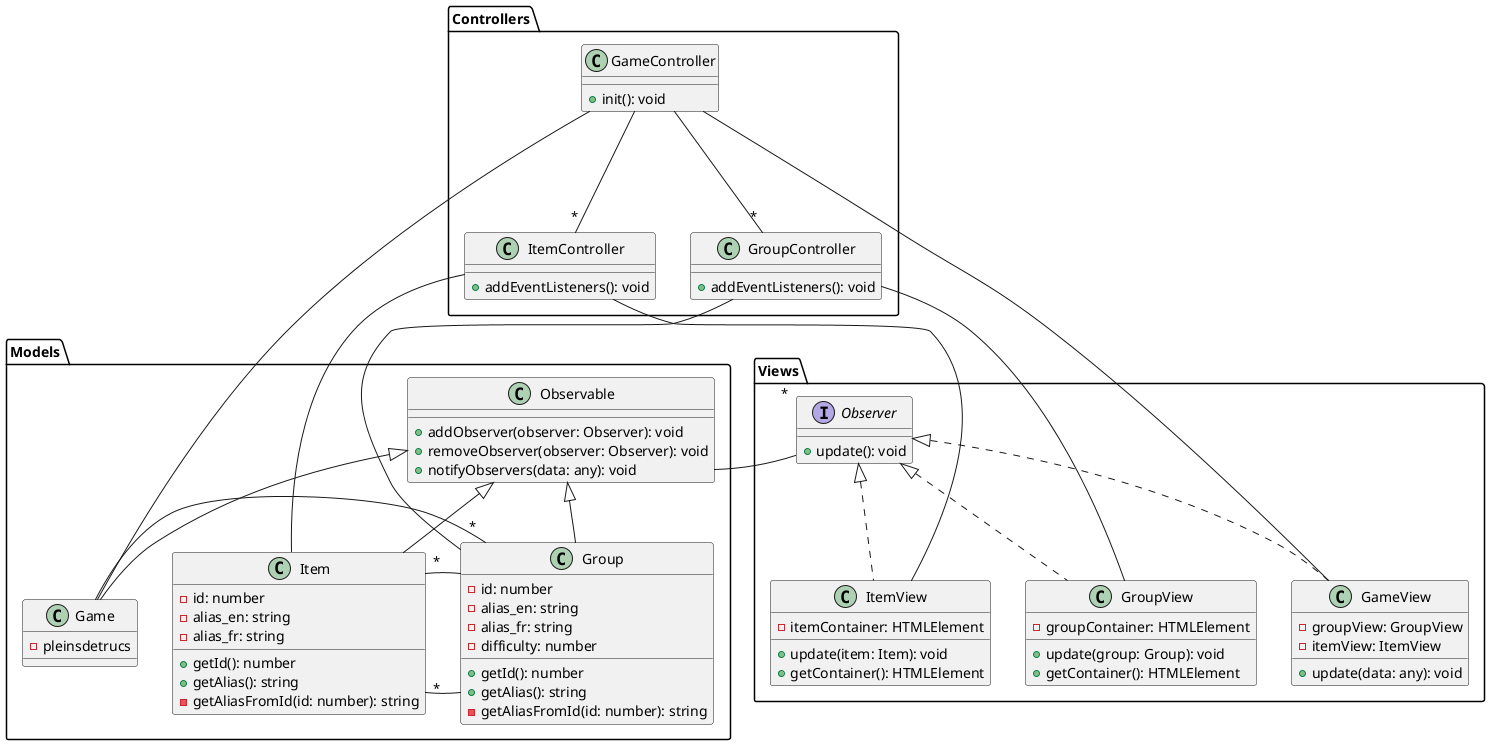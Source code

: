 @startuml "Diagramme de classe"
package "Models" {
    class Game extends Observable {
        -pleinsdetrucs
    }

    class Item extends Observable {
        -id: number
        -alias_en: string
        -alias_fr: string

        +getId(): number
        +getAlias(): string
        -getAliasFromId(id: number): string
    }

    class Group extends Observable  {
        -id: number
        -alias_en: string
        -alias_fr: string
        -difficulty: number

        +getId(): number
        +getAlias(): string
        -getAliasFromId(id: number): string
    }

    class Observable {
        +addObserver(observer: Observer): void
        +removeObserver(observer: Observer): void
        +notifyObservers(data: any): void
    }

    Group -right- "*" Item
    Group -right- "*" Item
    Game -right- "*" Group
}

package "Views" {
    class ItemView implements Observer {
        -itemContainer: HTMLElement
        +update(item: Item): void
        +getContainer(): HTMLElement
    }

    class GroupView implements Observer {
        -groupContainer: HTMLElement
        +update(group: Group): void
        +getContainer(): HTMLElement
    }
    
    class GameView implements Observer {
        -groupView: GroupView
        -itemView: ItemView
        +update(data: any): void
    }


    interface Observer {
        +update(): void
    }
}

package "Controllers" {
    class ItemController {
        +addEventListeners(): void
    }

    class GroupController {
        +addEventListeners(): void
    }

    class GameController {
        +init(): void
    }

    ItemController --- Item
    ItemController --- ItemView

    GameController --- "*" GroupController
    GameController --- "*" ItemController
    GameController --- GameView
    GameController --- Game

    GroupController --- Group
    GroupController --- GroupView
}

Observable -right- "*" Observer

@enduml